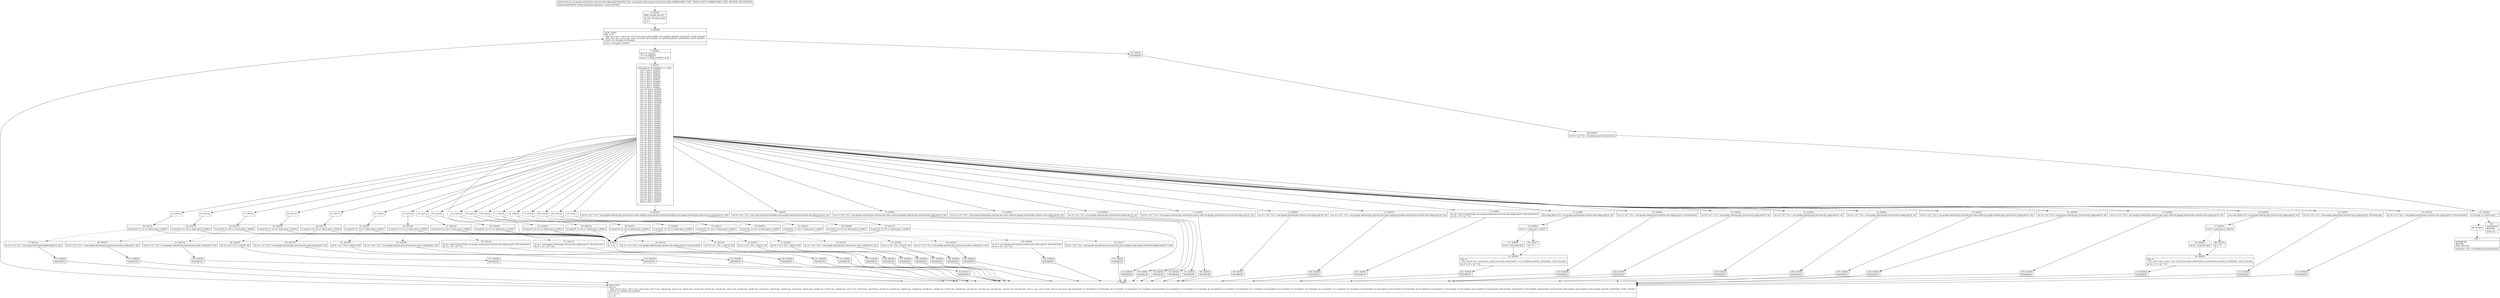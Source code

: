 digraph "CFG forcom.google.android.gms.internal.ads.zzdpn.hashCode(Ljava\/lang\/Object;)I" {
Node_0 [shape=record,label="{0\:\ 0x0000|MTH_ENTER_BLOCK\l|int r4 = r9.zzhjq.length\lr3 = 0\lr2 = 0\l}"];
Node_1 [shape=record,label="{1\:\ 0x0008|LOOP_START\lPHI: r2 r3 \l  PHI: (r2v2 int) = (r2v1 int), (r2v50 int) binds: [B:0:0x0000, B:5:0x0020] A[DONT_GENERATE, DONT_INLINE]\l  PHI: (r3v1 int) = (r3v0 int), (r3v2 int) binds: [B:0:0x0000, B:5:0x0020] A[DONT_GENERATE, DONT_INLINE]\lLOOP:0: B:1:0x0008\-\>B:5:0x0020\l|if (r3 \>= r4) goto L_0x0255\l}"];
Node_2 [shape=record,label="{2\:\ 0x000a|int r0 = zzgu(r3)\lr5 = r9.zzhjq[r3]\llong r6 = (long) (1048575 & r0)\l}"];
Node_3 [shape=record,label="{3\:\ 0x001c|switch(((r0 & 267386880) \>\>\> 20)) \{\l    case 0: goto L_0x0025;\l    case 1: goto L_0x0035;\l    case 2: goto L_0x0041;\l    case 3: goto L_0x004d;\l    case 4: goto L_0x0059;\l    case 5: goto L_0x0061;\l    case 6: goto L_0x006d;\l    case 7: goto L_0x0075;\l    case 8: goto L_0x0081;\l    case 9: goto L_0x008f;\l    case 10: goto L_0x009d;\l    case 11: goto L_0x00aa;\l    case 12: goto L_0x00b3;\l    case 13: goto L_0x00bc;\l    case 14: goto L_0x00c5;\l    case 15: goto L_0x00d2;\l    case 16: goto L_0x00db;\l    case 17: goto L_0x00e8;\l    case 18: goto L_0x00f7;\l    case 19: goto L_0x00f7;\l    case 20: goto L_0x00f7;\l    case 21: goto L_0x00f7;\l    case 22: goto L_0x00f7;\l    case 23: goto L_0x00f7;\l    case 24: goto L_0x00f7;\l    case 25: goto L_0x00f7;\l    case 26: goto L_0x00f7;\l    case 27: goto L_0x00f7;\l    case 28: goto L_0x00f7;\l    case 29: goto L_0x00f7;\l    case 30: goto L_0x00f7;\l    case 31: goto L_0x00f7;\l    case 32: goto L_0x00f7;\l    case 33: goto L_0x00f7;\l    case 34: goto L_0x00f7;\l    case 35: goto L_0x00f7;\l    case 36: goto L_0x00f7;\l    case 37: goto L_0x00f7;\l    case 38: goto L_0x00f7;\l    case 39: goto L_0x00f7;\l    case 40: goto L_0x00f7;\l    case 41: goto L_0x00f7;\l    case 42: goto L_0x00f7;\l    case 43: goto L_0x00f7;\l    case 44: goto L_0x00f7;\l    case 45: goto L_0x00f7;\l    case 46: goto L_0x00f7;\l    case 47: goto L_0x00f7;\l    case 48: goto L_0x00f7;\l    case 49: goto L_0x00f7;\l    case 50: goto L_0x0104;\l    case 51: goto L_0x0111;\l    case 52: goto L_0x0128;\l    case 53: goto L_0x013b;\l    case 54: goto L_0x014e;\l    case 55: goto L_0x0161;\l    case 56: goto L_0x0170;\l    case 57: goto L_0x0183;\l    case 58: goto L_0x0192;\l    case 59: goto L_0x01a5;\l    case 60: goto L_0x01ba;\l    case 61: goto L_0x01cd;\l    case 62: goto L_0x01e0;\l    case 63: goto L_0x01ef;\l    case 64: goto L_0x01fe;\l    case 65: goto L_0x020d;\l    case 66: goto L_0x0220;\l    case 67: goto L_0x022f;\l    case 68: goto L_0x0242;\l    default: goto L_0x001f;\l\}\l}"];
Node_4 [shape=record,label="{4\:\ 0x001f|r0 = r2\l}"];
Node_5 [shape=record,label="{5\:\ 0x0020|LOOP_END\lPHI: r0 \l  PHI: (r0v114 int) = (r0v11 int), (r0v14 int), (r0v17 int), (r0v20 int), (r0v23 int), (r0v26 int), (r0v29 int), (r0v32 int), (r0v36 int), (r0v41 int), (r0v44 int), (r0v47 int), (r0v50 int), (r0v53 int), (r0v56 int), (r0v59 int), (r0v62 int), (r0v65 int), (r0v67 int), (r0v69 int), (r0v73 int), (r0v76 int), (r0v78 int), (r0v80 int), (r0v82 int), (r0v84 int), (r0v86 int), (r0v88 int), (r0v92 int), (r0v97 int), (r0v99 int), (r0v101 int), (r0v103 int), (r0v105 int), (r0v107 int), (r0v109 int), (r0v111 int), (r0v113 int), (r0v115 int) binds: [B:130:0x0020, B:129:0x0020, B:128:0x0020, B:127:0x0020, B:126:0x0020, B:125:0x0020, B:124:0x0020, B:123:0x0020, B:122:0x0020, B:121:0x0020, B:120:0x0020, B:119:0x0020, B:118:0x0020, B:117:0x0020, B:116:0x0020, B:115:0x0020, B:114:0x0020, B:113:0x0020, B:112:0x0020, B:111:0x0020, B:110:0x0020, B:109:0x0020, B:108:0x0020, B:107:0x0020, B:106:0x0020, B:105:0x0020, B:104:0x0020, B:103:0x0020, B:102:0x0020, B:101:0x0020, B:100:0x0020, B:99:0x0020, B:98:0x0020, B:97:0x0020, B:96:0x0020, B:95:0x0020, B:94:0x0020, B:93:0x0020, B:92:0x0020] A[DONT_GENERATE, DONT_INLINE]\lLOOP:0: B:1:0x0008\-\>B:5:0x0020\l|r3 = r3 + 3\lr2 = r0\l}"];
Node_6 [shape=record,label="{6\:\ 0x0025|int r0 = (r2 * 53) + com.google.android.gms.internal.ads.zzdoc.zzft(java.lang.Double.doubleToLongBits(com.google.android.gms.internal.ads.zzdqy.zzo(r10, r6)))\l}"];
Node_7 [shape=record,label="{7\:\ 0x0035|int r0 = (r2 * 53) + java.lang.Float.floatToIntBits(com.google.android.gms.internal.ads.zzdqy.zzn(r10, r6))\l}"];
Node_8 [shape=record,label="{8\:\ 0x0041|int r0 = (r2 * 53) + com.google.android.gms.internal.ads.zzdoc.zzft(com.google.android.gms.internal.ads.zzdqy.zzl(r10, r6))\l}"];
Node_9 [shape=record,label="{9\:\ 0x004d|int r0 = (r2 * 53) + com.google.android.gms.internal.ads.zzdoc.zzft(com.google.android.gms.internal.ads.zzdqy.zzl(r10, r6))\l}"];
Node_10 [shape=record,label="{10\:\ 0x0059|int r0 = (r2 * 53) + com.google.android.gms.internal.ads.zzdqy.zzk(r10, r6)\l}"];
Node_11 [shape=record,label="{11\:\ 0x0061|int r0 = (r2 * 53) + com.google.android.gms.internal.ads.zzdoc.zzft(com.google.android.gms.internal.ads.zzdqy.zzl(r10, r6))\l}"];
Node_12 [shape=record,label="{12\:\ 0x006d|int r0 = (r2 * 53) + com.google.android.gms.internal.ads.zzdqy.zzk(r10, r6)\l}"];
Node_13 [shape=record,label="{13\:\ 0x0075|int r0 = (r2 * 53) + com.google.android.gms.internal.ads.zzdoc.zzbh(com.google.android.gms.internal.ads.zzdqy.zzm(r10, r6))\l}"];
Node_14 [shape=record,label="{14\:\ 0x0081|int r0 = ((java.lang.String) com.google.android.gms.internal.ads.zzdqy.zzp(r10, r6)).hashCode()\lint r0 = r0 + (r2 * 53)\l}"];
Node_15 [shape=record,label="{15\:\ 0x008f|java.lang.Object r0 = com.google.android.gms.internal.ads.zzdqy.zzp(r10, r6)\l}"];
Node_16 [shape=record,label="{16\:\ 0x0093|if (r0 == null) goto L_0x0277\l}"];
Node_17 [shape=record,label="{17\:\ 0x0095|int r0 = r0.hashCode()\l}"];
Node_18 [shape=record,label="{18\:\ 0x0099|PHI: r0 \l  PHI: (r0v91 int) = (r0v90 int), (r0v93 int) binds: [B:90:0x0277, B:17:0x0095] A[DONT_GENERATE, DONT_INLINE]\l|int r0 = r0 + (r2 * 53)\l}"];
Node_19 [shape=record,label="{19\:\ 0x009d|int r0 = (r2 * 53) + com.google.android.gms.internal.ads.zzdqy.zzp(r10, r6).hashCode()\l}"];
Node_20 [shape=record,label="{20\:\ 0x00aa|int r0 = (r2 * 53) + com.google.android.gms.internal.ads.zzdqy.zzk(r10, r6)\l}"];
Node_21 [shape=record,label="{21\:\ 0x00b3|int r0 = (r2 * 53) + com.google.android.gms.internal.ads.zzdqy.zzk(r10, r6)\l}"];
Node_22 [shape=record,label="{22\:\ 0x00bc|int r0 = (r2 * 53) + com.google.android.gms.internal.ads.zzdqy.zzk(r10, r6)\l}"];
Node_23 [shape=record,label="{23\:\ 0x00c5|int r0 = (r2 * 53) + com.google.android.gms.internal.ads.zzdoc.zzft(com.google.android.gms.internal.ads.zzdqy.zzl(r10, r6))\l}"];
Node_24 [shape=record,label="{24\:\ 0x00d2|int r0 = (r2 * 53) + com.google.android.gms.internal.ads.zzdqy.zzk(r10, r6)\l}"];
Node_25 [shape=record,label="{25\:\ 0x00db|int r0 = (r2 * 53) + com.google.android.gms.internal.ads.zzdoc.zzft(com.google.android.gms.internal.ads.zzdqy.zzl(r10, r6))\l}"];
Node_26 [shape=record,label="{26\:\ 0x00e8|java.lang.Object r0 = com.google.android.gms.internal.ads.zzdqy.zzp(r10, r6)\l}"];
Node_27 [shape=record,label="{27\:\ 0x00ec|if (r0 == null) goto L_0x0274\l}"];
Node_28 [shape=record,label="{28\:\ 0x00ee|int r0 = r0.hashCode()\l}"];
Node_29 [shape=record,label="{29\:\ 0x00f2|PHI: r0 \l  PHI: (r0v72 int) = (r0v71 int), (r0v74 int) binds: [B:89:0x0274, B:28:0x00ee] A[DONT_GENERATE, DONT_INLINE]\l|int r0 = r0 + (r2 * 53)\l}"];
Node_30 [shape=record,label="{30\:\ 0x00f7|int r0 = (r2 * 53) + com.google.android.gms.internal.ads.zzdqy.zzp(r10, r6).hashCode()\l}"];
Node_31 [shape=record,label="{31\:\ 0x0104|int r0 = (r2 * 53) + com.google.android.gms.internal.ads.zzdqy.zzp(r10, r6).hashCode()\l}"];
Node_32 [shape=record,label="{32\:\ 0x0111}"];
Node_33 [shape=record,label="{33\:\ 0x0115|if (zza(r10, r5, r3) == false) goto L_0x001f\l}"];
Node_34 [shape=record,label="{34\:\ 0x0117|int r0 = (r2 * 53) + com.google.android.gms.internal.ads.zzdoc.zzft(java.lang.Double.doubleToLongBits(zzf(r10, r6)))\l}"];
Node_35 [shape=record,label="{35\:\ 0x0128}"];
Node_36 [shape=record,label="{36\:\ 0x012c|if (zza(r10, r5, r3) == false) goto L_0x001f\l}"];
Node_37 [shape=record,label="{37\:\ 0x012e|int r0 = (r2 * 53) + java.lang.Float.floatToIntBits(zzg(r10, r6))\l}"];
Node_38 [shape=record,label="{38\:\ 0x013b}"];
Node_39 [shape=record,label="{39\:\ 0x013f|if (zza(r10, r5, r3) == false) goto L_0x001f\l}"];
Node_40 [shape=record,label="{40\:\ 0x0141|int r0 = (r2 * 53) + com.google.android.gms.internal.ads.zzdoc.zzft(zzi(r10, r6))\l}"];
Node_41 [shape=record,label="{41\:\ 0x014e}"];
Node_42 [shape=record,label="{42\:\ 0x0152|if (zza(r10, r5, r3) == false) goto L_0x001f\l}"];
Node_43 [shape=record,label="{43\:\ 0x0154|int r0 = (r2 * 53) + com.google.android.gms.internal.ads.zzdoc.zzft(zzi(r10, r6))\l}"];
Node_44 [shape=record,label="{44\:\ 0x0161}"];
Node_45 [shape=record,label="{45\:\ 0x0165|if (zza(r10, r5, r3) == false) goto L_0x001f\l}"];
Node_46 [shape=record,label="{46\:\ 0x0167|int r0 = (r2 * 53) + zzh(r10, r6)\l}"];
Node_47 [shape=record,label="{47\:\ 0x0170}"];
Node_48 [shape=record,label="{48\:\ 0x0174|if (zza(r10, r5, r3) == false) goto L_0x001f\l}"];
Node_49 [shape=record,label="{49\:\ 0x0176|int r0 = (r2 * 53) + com.google.android.gms.internal.ads.zzdoc.zzft(zzi(r10, r6))\l}"];
Node_50 [shape=record,label="{50\:\ 0x0183}"];
Node_51 [shape=record,label="{51\:\ 0x0187|if (zza(r10, r5, r3) == false) goto L_0x001f\l}"];
Node_52 [shape=record,label="{52\:\ 0x0189|int r0 = (r2 * 53) + zzh(r10, r6)\l}"];
Node_53 [shape=record,label="{53\:\ 0x0192}"];
Node_54 [shape=record,label="{54\:\ 0x0196|if (zza(r10, r5, r3) == false) goto L_0x001f\l}"];
Node_55 [shape=record,label="{55\:\ 0x0198|int r0 = (r2 * 53) + com.google.android.gms.internal.ads.zzdoc.zzbh(zzj(r10, r6))\l}"];
Node_56 [shape=record,label="{56\:\ 0x01a5}"];
Node_57 [shape=record,label="{57\:\ 0x01a9|if (zza(r10, r5, r3) == false) goto L_0x001f\l}"];
Node_58 [shape=record,label="{58\:\ 0x01ab|int r0 = ((java.lang.String) com.google.android.gms.internal.ads.zzdqy.zzp(r10, r6)).hashCode()\lint r0 = r0 + (r2 * 53)\l}"];
Node_59 [shape=record,label="{59\:\ 0x01ba}"];
Node_60 [shape=record,label="{60\:\ 0x01be|if (zza(r10, r5, r3) == false) goto L_0x001f\l}"];
Node_61 [shape=record,label="{61\:\ 0x01c0|int r0 = com.google.android.gms.internal.ads.zzdqy.zzp(r10, r6).hashCode()\lint r0 = r0 + (r2 * 53)\l}"];
Node_62 [shape=record,label="{62\:\ 0x01cd}"];
Node_63 [shape=record,label="{63\:\ 0x01d1|if (zza(r10, r5, r3) == false) goto L_0x001f\l}"];
Node_64 [shape=record,label="{64\:\ 0x01d3|int r0 = (r2 * 53) + com.google.android.gms.internal.ads.zzdqy.zzp(r10, r6).hashCode()\l}"];
Node_65 [shape=record,label="{65\:\ 0x01e0}"];
Node_66 [shape=record,label="{66\:\ 0x01e4|if (zza(r10, r5, r3) == false) goto L_0x001f\l}"];
Node_67 [shape=record,label="{67\:\ 0x01e6|int r0 = (r2 * 53) + zzh(r10, r6)\l}"];
Node_68 [shape=record,label="{68\:\ 0x01ef}"];
Node_69 [shape=record,label="{69\:\ 0x01f3|if (zza(r10, r5, r3) == false) goto L_0x001f\l}"];
Node_70 [shape=record,label="{70\:\ 0x01f5|int r0 = (r2 * 53) + zzh(r10, r6)\l}"];
Node_71 [shape=record,label="{71\:\ 0x01fe}"];
Node_72 [shape=record,label="{72\:\ 0x0202|if (zza(r10, r5, r3) == false) goto L_0x001f\l}"];
Node_73 [shape=record,label="{73\:\ 0x0204|int r0 = (r2 * 53) + zzh(r10, r6)\l}"];
Node_74 [shape=record,label="{74\:\ 0x020d}"];
Node_75 [shape=record,label="{75\:\ 0x0211|if (zza(r10, r5, r3) == false) goto L_0x001f\l}"];
Node_76 [shape=record,label="{76\:\ 0x0213|int r0 = (r2 * 53) + com.google.android.gms.internal.ads.zzdoc.zzft(zzi(r10, r6))\l}"];
Node_77 [shape=record,label="{77\:\ 0x0220}"];
Node_78 [shape=record,label="{78\:\ 0x0224|if (zza(r10, r5, r3) == false) goto L_0x001f\l}"];
Node_79 [shape=record,label="{79\:\ 0x0226|int r0 = (r2 * 53) + zzh(r10, r6)\l}"];
Node_80 [shape=record,label="{80\:\ 0x022f}"];
Node_81 [shape=record,label="{81\:\ 0x0233|if (zza(r10, r5, r3) == false) goto L_0x001f\l}"];
Node_82 [shape=record,label="{82\:\ 0x0235|int r0 = (r2 * 53) + com.google.android.gms.internal.ads.zzdoc.zzft(zzi(r10, r6))\l}"];
Node_83 [shape=record,label="{83\:\ 0x0242}"];
Node_84 [shape=record,label="{84\:\ 0x0246|if (zza(r10, r5, r3) == false) goto L_0x001f\l}"];
Node_85 [shape=record,label="{85\:\ 0x0248|int r0 = com.google.android.gms.internal.ads.zzdqy.zzp(r10, r6).hashCode()\lint r0 = r0 + (r2 * 53)\l}"];
Node_86 [shape=record,label="{86\:\ 0x0255|int r0 = (r2 * 53) + r9.zzhke.zzao(r10).hashCode()\l}"];
Node_87 [shape=record,label="{87\:\ 0x0264|if (r9.zzhjv == false) goto L_?\l}"];
Node_88 [shape=record,label="{88\:\ 0x0266}"];
Node_89 [shape=record,label="{89\:\ 0x0274|r0 = 37\l}"];
Node_90 [shape=record,label="{90\:\ 0x0277|r0 = 37\l}"];
Node_91 [shape=record,label="{91\:\ 0x0255|SYNTHETIC\l}"];
Node_92 [shape=record,label="{92\:\ 0x0020|SYNTHETIC\l}"];
Node_93 [shape=record,label="{93\:\ 0x0020|SYNTHETIC\l}"];
Node_94 [shape=record,label="{94\:\ 0x0020|SYNTHETIC\l}"];
Node_95 [shape=record,label="{95\:\ 0x0020|SYNTHETIC\l}"];
Node_96 [shape=record,label="{96\:\ 0x0020|SYNTHETIC\l}"];
Node_97 [shape=record,label="{97\:\ 0x0020|SYNTHETIC\l}"];
Node_98 [shape=record,label="{98\:\ 0x0020|SYNTHETIC\l}"];
Node_99 [shape=record,label="{99\:\ 0x0020|SYNTHETIC\l}"];
Node_100 [shape=record,label="{100\:\ 0x0020|SYNTHETIC\l}"];
Node_101 [shape=record,label="{101\:\ 0x0020|SYNTHETIC\l}"];
Node_102 [shape=record,label="{102\:\ 0x0020|SYNTHETIC\l}"];
Node_103 [shape=record,label="{103\:\ 0x0020|SYNTHETIC\l}"];
Node_104 [shape=record,label="{104\:\ 0x0020|SYNTHETIC\l}"];
Node_105 [shape=record,label="{105\:\ 0x0020|SYNTHETIC\l}"];
Node_106 [shape=record,label="{106\:\ 0x0020|SYNTHETIC\l}"];
Node_107 [shape=record,label="{107\:\ 0x0020|SYNTHETIC\l}"];
Node_108 [shape=record,label="{108\:\ 0x0020|SYNTHETIC\l}"];
Node_109 [shape=record,label="{109\:\ 0x0020|SYNTHETIC\l}"];
Node_110 [shape=record,label="{110\:\ 0x0020|SYNTHETIC\l}"];
Node_111 [shape=record,label="{111\:\ 0x0020|SYNTHETIC\l}"];
Node_112 [shape=record,label="{112\:\ 0x0020|SYNTHETIC\l}"];
Node_113 [shape=record,label="{113\:\ 0x0020|SYNTHETIC\l}"];
Node_114 [shape=record,label="{114\:\ 0x0020|SYNTHETIC\l}"];
Node_115 [shape=record,label="{115\:\ 0x0020|SYNTHETIC\l}"];
Node_116 [shape=record,label="{116\:\ 0x0020|SYNTHETIC\l}"];
Node_117 [shape=record,label="{117\:\ 0x0020|SYNTHETIC\l}"];
Node_118 [shape=record,label="{118\:\ 0x0020|SYNTHETIC\l}"];
Node_119 [shape=record,label="{119\:\ 0x0020|SYNTHETIC\l}"];
Node_120 [shape=record,label="{120\:\ 0x0020|SYNTHETIC\l}"];
Node_121 [shape=record,label="{121\:\ 0x0020|SYNTHETIC\l}"];
Node_122 [shape=record,label="{122\:\ 0x0020|SYNTHETIC\l}"];
Node_123 [shape=record,label="{123\:\ 0x0020|SYNTHETIC\l}"];
Node_124 [shape=record,label="{124\:\ 0x0020|SYNTHETIC\l}"];
Node_125 [shape=record,label="{125\:\ 0x0020|SYNTHETIC\l}"];
Node_126 [shape=record,label="{126\:\ 0x0020|SYNTHETIC\l}"];
Node_127 [shape=record,label="{127\:\ 0x0020|SYNTHETIC\l}"];
Node_128 [shape=record,label="{128\:\ 0x0020|SYNTHETIC\l}"];
Node_129 [shape=record,label="{129\:\ 0x0020|SYNTHETIC\l}"];
Node_130 [shape=record,label="{130\:\ 0x0020|SYNTHETIC\l}"];
Node_131 [shape=record,label="{131\:\ ?|SYNTHETIC\lRETURN\lORIG_RETURN\l|return (r0 * 53) + r9.zzhkf.zzy(r10).hashCode()\l}"];
Node_132 [shape=record,label="{132\:\ ?|SYNTHETIC\lRETURN\l|return r0\l}"];
MethodNode[shape=record,label="{public final int com.google.android.gms.internal.ads.zzdpn.hashCode((r9v0 'this' com.google.android.gms.internal.ads.zzdpn A[IMMUTABLE_TYPE, THIS]), (r10v0 T A[IMMUTABLE_TYPE, METHOD_ARGUMENT]))  | Annotation[SYSTEM, dalvik.annotation.Signature, \{value=[(TT;)I]\}]\l}"];
MethodNode -> Node_0;
Node_0 -> Node_1;
Node_1 -> Node_2[style=dashed];
Node_1 -> Node_91;
Node_2 -> Node_3;
Node_3 -> Node_4;
Node_3 -> Node_6;
Node_3 -> Node_7;
Node_3 -> Node_8;
Node_3 -> Node_9;
Node_3 -> Node_10;
Node_3 -> Node_11;
Node_3 -> Node_12;
Node_3 -> Node_13;
Node_3 -> Node_14;
Node_3 -> Node_15;
Node_3 -> Node_19;
Node_3 -> Node_20;
Node_3 -> Node_21;
Node_3 -> Node_22;
Node_3 -> Node_23;
Node_3 -> Node_24;
Node_3 -> Node_25;
Node_3 -> Node_26;
Node_3 -> Node_30;
Node_3 -> Node_31;
Node_3 -> Node_32;
Node_3 -> Node_35;
Node_3 -> Node_38;
Node_3 -> Node_41;
Node_3 -> Node_44;
Node_3 -> Node_47;
Node_3 -> Node_50;
Node_3 -> Node_53;
Node_3 -> Node_56;
Node_3 -> Node_59;
Node_3 -> Node_62;
Node_3 -> Node_65;
Node_3 -> Node_68;
Node_3 -> Node_71;
Node_3 -> Node_74;
Node_3 -> Node_77;
Node_3 -> Node_80;
Node_3 -> Node_83;
Node_4 -> Node_92;
Node_5 -> Node_1;
Node_6 -> Node_93;
Node_7 -> Node_94;
Node_8 -> Node_95;
Node_9 -> Node_96;
Node_10 -> Node_97;
Node_11 -> Node_98;
Node_12 -> Node_99;
Node_13 -> Node_100;
Node_14 -> Node_101;
Node_15 -> Node_16;
Node_16 -> Node_17[style=dashed];
Node_16 -> Node_90;
Node_17 -> Node_18;
Node_18 -> Node_102;
Node_19 -> Node_103;
Node_20 -> Node_104;
Node_21 -> Node_105;
Node_22 -> Node_106;
Node_23 -> Node_107;
Node_24 -> Node_108;
Node_25 -> Node_109;
Node_26 -> Node_27;
Node_27 -> Node_28[style=dashed];
Node_27 -> Node_89;
Node_28 -> Node_29;
Node_29 -> Node_110;
Node_30 -> Node_111;
Node_31 -> Node_112;
Node_32 -> Node_33;
Node_33 -> Node_4;
Node_33 -> Node_34[style=dashed];
Node_34 -> Node_113;
Node_35 -> Node_36;
Node_36 -> Node_4;
Node_36 -> Node_37[style=dashed];
Node_37 -> Node_114;
Node_38 -> Node_39;
Node_39 -> Node_4;
Node_39 -> Node_40[style=dashed];
Node_40 -> Node_115;
Node_41 -> Node_42;
Node_42 -> Node_4;
Node_42 -> Node_43[style=dashed];
Node_43 -> Node_116;
Node_44 -> Node_45;
Node_45 -> Node_4;
Node_45 -> Node_46[style=dashed];
Node_46 -> Node_117;
Node_47 -> Node_48;
Node_48 -> Node_4;
Node_48 -> Node_49[style=dashed];
Node_49 -> Node_118;
Node_50 -> Node_51;
Node_51 -> Node_4;
Node_51 -> Node_52[style=dashed];
Node_52 -> Node_119;
Node_53 -> Node_54;
Node_54 -> Node_4;
Node_54 -> Node_55[style=dashed];
Node_55 -> Node_120;
Node_56 -> Node_57;
Node_57 -> Node_4;
Node_57 -> Node_58[style=dashed];
Node_58 -> Node_121;
Node_59 -> Node_60;
Node_60 -> Node_4;
Node_60 -> Node_61[style=dashed];
Node_61 -> Node_122;
Node_62 -> Node_63;
Node_63 -> Node_4;
Node_63 -> Node_64[style=dashed];
Node_64 -> Node_123;
Node_65 -> Node_66;
Node_66 -> Node_4;
Node_66 -> Node_67[style=dashed];
Node_67 -> Node_124;
Node_68 -> Node_69;
Node_69 -> Node_4;
Node_69 -> Node_70[style=dashed];
Node_70 -> Node_125;
Node_71 -> Node_72;
Node_72 -> Node_4;
Node_72 -> Node_73[style=dashed];
Node_73 -> Node_126;
Node_74 -> Node_75;
Node_75 -> Node_4;
Node_75 -> Node_76[style=dashed];
Node_76 -> Node_127;
Node_77 -> Node_78;
Node_78 -> Node_4;
Node_78 -> Node_79[style=dashed];
Node_79 -> Node_128;
Node_80 -> Node_81;
Node_81 -> Node_4;
Node_81 -> Node_82[style=dashed];
Node_82 -> Node_129;
Node_83 -> Node_84;
Node_84 -> Node_4;
Node_84 -> Node_85[style=dashed];
Node_85 -> Node_130;
Node_86 -> Node_87;
Node_87 -> Node_88[style=dashed];
Node_87 -> Node_132;
Node_88 -> Node_131;
Node_89 -> Node_29;
Node_90 -> Node_18;
Node_91 -> Node_86;
Node_92 -> Node_5;
Node_93 -> Node_5;
Node_94 -> Node_5;
Node_95 -> Node_5;
Node_96 -> Node_5;
Node_97 -> Node_5;
Node_98 -> Node_5;
Node_99 -> Node_5;
Node_100 -> Node_5;
Node_101 -> Node_5;
Node_102 -> Node_5;
Node_103 -> Node_5;
Node_104 -> Node_5;
Node_105 -> Node_5;
Node_106 -> Node_5;
Node_107 -> Node_5;
Node_108 -> Node_5;
Node_109 -> Node_5;
Node_110 -> Node_5;
Node_111 -> Node_5;
Node_112 -> Node_5;
Node_113 -> Node_5;
Node_114 -> Node_5;
Node_115 -> Node_5;
Node_116 -> Node_5;
Node_117 -> Node_5;
Node_118 -> Node_5;
Node_119 -> Node_5;
Node_120 -> Node_5;
Node_121 -> Node_5;
Node_122 -> Node_5;
Node_123 -> Node_5;
Node_124 -> Node_5;
Node_125 -> Node_5;
Node_126 -> Node_5;
Node_127 -> Node_5;
Node_128 -> Node_5;
Node_129 -> Node_5;
Node_130 -> Node_5;
}

